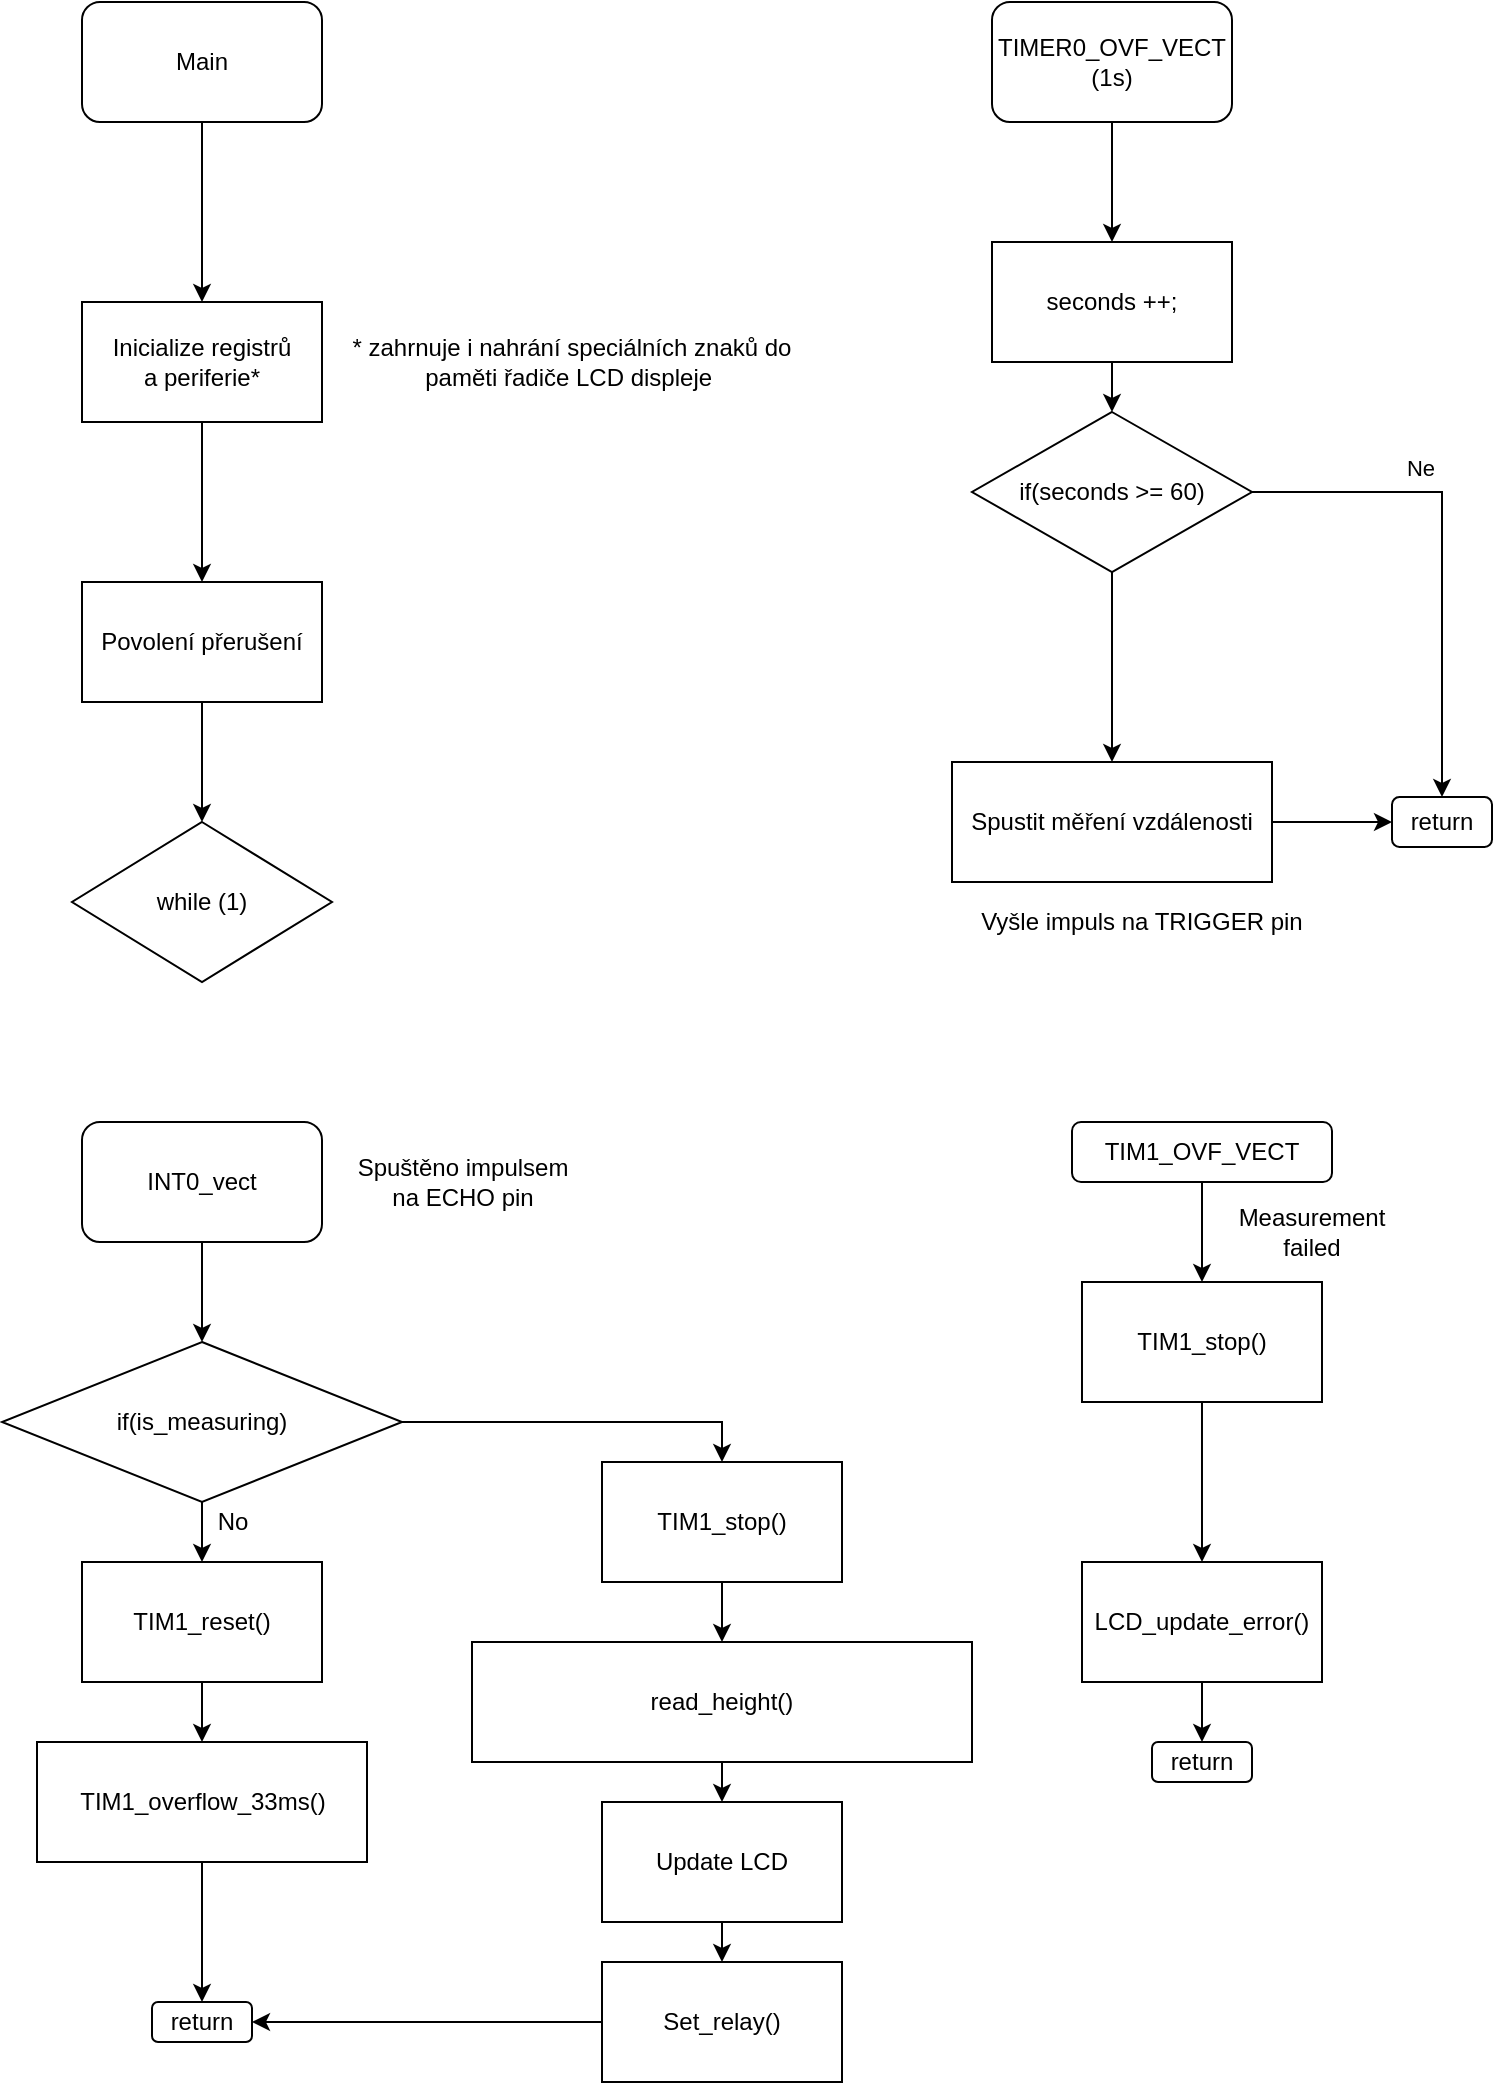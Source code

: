 <mxfile version="15.9.2" type="github">
  <diagram id="GrHb8ezzIo12st1I7N60" name="Page-1">
    <mxGraphModel dx="1497" dy="836" grid="1" gridSize="10" guides="1" tooltips="1" connect="1" arrows="1" fold="1" page="1" pageScale="1" pageWidth="827" pageHeight="1169" math="0" shadow="0">
      <root>
        <mxCell id="0" />
        <mxCell id="1" parent="0" />
        <mxCell id="JS3sSckHVWCfKkDNMiwC-3" style="edgeStyle=orthogonalEdgeStyle;rounded=0;orthogonalLoop=1;jettySize=auto;html=1;exitX=0.5;exitY=1;exitDx=0;exitDy=0;entryX=0.5;entryY=0;entryDx=0;entryDy=0;" edge="1" parent="1" source="JS3sSckHVWCfKkDNMiwC-1" target="JS3sSckHVWCfKkDNMiwC-2">
          <mxGeometry relative="1" as="geometry" />
        </mxCell>
        <mxCell id="JS3sSckHVWCfKkDNMiwC-1" value="Main" style="rounded=1;whiteSpace=wrap;html=1;" vertex="1" parent="1">
          <mxGeometry x="75" y="110" width="120" height="60" as="geometry" />
        </mxCell>
        <mxCell id="JS3sSckHVWCfKkDNMiwC-9" style="edgeStyle=orthogonalEdgeStyle;rounded=0;orthogonalLoop=1;jettySize=auto;html=1;exitX=0.5;exitY=1;exitDx=0;exitDy=0;entryX=0.5;entryY=0;entryDx=0;entryDy=0;" edge="1" parent="1" source="JS3sSckHVWCfKkDNMiwC-2" target="JS3sSckHVWCfKkDNMiwC-8">
          <mxGeometry relative="1" as="geometry" />
        </mxCell>
        <mxCell id="JS3sSckHVWCfKkDNMiwC-2" value="Inicialize registrů&lt;br&gt;a periferie*" style="rounded=0;whiteSpace=wrap;html=1;" vertex="1" parent="1">
          <mxGeometry x="75" y="260" width="120" height="60" as="geometry" />
        </mxCell>
        <mxCell id="JS3sSckHVWCfKkDNMiwC-5" value="* zahrnuje i nahrání speciálních znaků do paměti řadiče LCD displeje&amp;nbsp;" style="text;html=1;strokeColor=none;fillColor=none;align=center;verticalAlign=middle;whiteSpace=wrap;rounded=0;" vertex="1" parent="1">
          <mxGeometry x="205" y="265" width="230" height="50" as="geometry" />
        </mxCell>
        <mxCell id="JS3sSckHVWCfKkDNMiwC-6" value="while (1)" style="rhombus;whiteSpace=wrap;html=1;" vertex="1" parent="1">
          <mxGeometry x="70" y="520" width="130" height="80" as="geometry" />
        </mxCell>
        <mxCell id="JS3sSckHVWCfKkDNMiwC-10" style="edgeStyle=orthogonalEdgeStyle;rounded=0;orthogonalLoop=1;jettySize=auto;html=1;exitX=0.5;exitY=1;exitDx=0;exitDy=0;entryX=0.5;entryY=0;entryDx=0;entryDy=0;" edge="1" parent="1" source="JS3sSckHVWCfKkDNMiwC-8" target="JS3sSckHVWCfKkDNMiwC-6">
          <mxGeometry relative="1" as="geometry" />
        </mxCell>
        <mxCell id="JS3sSckHVWCfKkDNMiwC-8" value="Povolení přerušení" style="rounded=0;whiteSpace=wrap;html=1;" vertex="1" parent="1">
          <mxGeometry x="75" y="400" width="120" height="60" as="geometry" />
        </mxCell>
        <mxCell id="JS3sSckHVWCfKkDNMiwC-14" style="edgeStyle=orthogonalEdgeStyle;rounded=0;orthogonalLoop=1;jettySize=auto;html=1;exitX=0.5;exitY=1;exitDx=0;exitDy=0;entryX=0.5;entryY=0;entryDx=0;entryDy=0;" edge="1" parent="1" source="JS3sSckHVWCfKkDNMiwC-11" target="JS3sSckHVWCfKkDNMiwC-12">
          <mxGeometry relative="1" as="geometry" />
        </mxCell>
        <mxCell id="JS3sSckHVWCfKkDNMiwC-11" value="TIMER0_OVF_VECT&lt;br&gt;(1s)" style="rounded=1;whiteSpace=wrap;html=1;" vertex="1" parent="1">
          <mxGeometry x="530" y="110" width="120" height="60" as="geometry" />
        </mxCell>
        <mxCell id="JS3sSckHVWCfKkDNMiwC-15" style="edgeStyle=orthogonalEdgeStyle;rounded=0;orthogonalLoop=1;jettySize=auto;html=1;exitX=0.5;exitY=1;exitDx=0;exitDy=0;entryX=0.5;entryY=0;entryDx=0;entryDy=0;" edge="1" parent="1" source="JS3sSckHVWCfKkDNMiwC-12" target="JS3sSckHVWCfKkDNMiwC-13">
          <mxGeometry relative="1" as="geometry" />
        </mxCell>
        <mxCell id="JS3sSckHVWCfKkDNMiwC-12" value="seconds ++;" style="rounded=0;whiteSpace=wrap;html=1;" vertex="1" parent="1">
          <mxGeometry x="530" y="230" width="120" height="60" as="geometry" />
        </mxCell>
        <mxCell id="JS3sSckHVWCfKkDNMiwC-17" style="edgeStyle=orthogonalEdgeStyle;rounded=0;orthogonalLoop=1;jettySize=auto;html=1;exitX=1;exitY=0.5;exitDx=0;exitDy=0;entryX=0.5;entryY=0;entryDx=0;entryDy=0;" edge="1" parent="1" source="JS3sSckHVWCfKkDNMiwC-13" target="JS3sSckHVWCfKkDNMiwC-16">
          <mxGeometry relative="1" as="geometry" />
        </mxCell>
        <mxCell id="JS3sSckHVWCfKkDNMiwC-18" value="Ne" style="edgeLabel;html=1;align=center;verticalAlign=middle;resizable=0;points=[];" vertex="1" connectable="0" parent="JS3sSckHVWCfKkDNMiwC-17">
          <mxGeometry x="-0.322" y="-1" relative="1" as="geometry">
            <mxPoint y="-13" as="offset" />
          </mxGeometry>
        </mxCell>
        <mxCell id="JS3sSckHVWCfKkDNMiwC-21" style="edgeStyle=orthogonalEdgeStyle;rounded=0;orthogonalLoop=1;jettySize=auto;html=1;exitX=0.5;exitY=1;exitDx=0;exitDy=0;entryX=0.5;entryY=0;entryDx=0;entryDy=0;" edge="1" parent="1" source="JS3sSckHVWCfKkDNMiwC-13" target="JS3sSckHVWCfKkDNMiwC-20">
          <mxGeometry relative="1" as="geometry" />
        </mxCell>
        <mxCell id="JS3sSckHVWCfKkDNMiwC-13" value="&lt;span&gt;if(seconds &amp;gt;= 60)&lt;/span&gt;" style="rhombus;whiteSpace=wrap;html=1;" vertex="1" parent="1">
          <mxGeometry x="520" y="315" width="140" height="80" as="geometry" />
        </mxCell>
        <mxCell id="JS3sSckHVWCfKkDNMiwC-16" value="return" style="rounded=1;whiteSpace=wrap;html=1;" vertex="1" parent="1">
          <mxGeometry x="730" y="507.5" width="50" height="25" as="geometry" />
        </mxCell>
        <mxCell id="JS3sSckHVWCfKkDNMiwC-22" style="edgeStyle=orthogonalEdgeStyle;rounded=0;orthogonalLoop=1;jettySize=auto;html=1;exitX=1;exitY=0.5;exitDx=0;exitDy=0;entryX=0;entryY=0.5;entryDx=0;entryDy=0;" edge="1" parent="1" source="JS3sSckHVWCfKkDNMiwC-20" target="JS3sSckHVWCfKkDNMiwC-16">
          <mxGeometry relative="1" as="geometry" />
        </mxCell>
        <mxCell id="JS3sSckHVWCfKkDNMiwC-20" value="Spustit měření vzdálenosti" style="rounded=0;whiteSpace=wrap;html=1;" vertex="1" parent="1">
          <mxGeometry x="510" y="490" width="160" height="60" as="geometry" />
        </mxCell>
        <mxCell id="JS3sSckHVWCfKkDNMiwC-23" value="Vyšle impuls na TRIGGER pin" style="text;html=1;strokeColor=none;fillColor=none;align=center;verticalAlign=middle;whiteSpace=wrap;rounded=0;" vertex="1" parent="1">
          <mxGeometry x="510" y="555" width="190" height="30" as="geometry" />
        </mxCell>
        <mxCell id="JS3sSckHVWCfKkDNMiwC-31" style="edgeStyle=orthogonalEdgeStyle;rounded=0;orthogonalLoop=1;jettySize=auto;html=1;exitX=0.5;exitY=1;exitDx=0;exitDy=0;entryX=0.5;entryY=0;entryDx=0;entryDy=0;" edge="1" parent="1" source="JS3sSckHVWCfKkDNMiwC-24" target="JS3sSckHVWCfKkDNMiwC-30">
          <mxGeometry relative="1" as="geometry" />
        </mxCell>
        <mxCell id="JS3sSckHVWCfKkDNMiwC-24" value="INT0_vect" style="rounded=1;whiteSpace=wrap;html=1;" vertex="1" parent="1">
          <mxGeometry x="75" y="670" width="120" height="60" as="geometry" />
        </mxCell>
        <mxCell id="JS3sSckHVWCfKkDNMiwC-25" value="Spuštěno impulsem&lt;br&gt;na ECHO pin" style="text;html=1;align=center;verticalAlign=middle;resizable=0;points=[];autosize=1;strokeColor=none;fillColor=none;" vertex="1" parent="1">
          <mxGeometry x="205" y="685" width="120" height="30" as="geometry" />
        </mxCell>
        <mxCell id="JS3sSckHVWCfKkDNMiwC-35" style="edgeStyle=orthogonalEdgeStyle;rounded=0;orthogonalLoop=1;jettySize=auto;html=1;exitX=0.5;exitY=1;exitDx=0;exitDy=0;entryX=0.5;entryY=0;entryDx=0;entryDy=0;" edge="1" parent="1" source="JS3sSckHVWCfKkDNMiwC-26" target="JS3sSckHVWCfKkDNMiwC-34">
          <mxGeometry relative="1" as="geometry" />
        </mxCell>
        <mxCell id="JS3sSckHVWCfKkDNMiwC-26" value="TIM1_overflow_33ms()" style="rounded=0;whiteSpace=wrap;html=1;" vertex="1" parent="1">
          <mxGeometry x="52.5" y="980" width="165" height="60" as="geometry" />
        </mxCell>
        <mxCell id="JS3sSckHVWCfKkDNMiwC-29" style="edgeStyle=orthogonalEdgeStyle;rounded=0;orthogonalLoop=1;jettySize=auto;html=1;exitX=0.5;exitY=1;exitDx=0;exitDy=0;entryX=0.5;entryY=0;entryDx=0;entryDy=0;" edge="1" parent="1" source="JS3sSckHVWCfKkDNMiwC-28" target="JS3sSckHVWCfKkDNMiwC-26">
          <mxGeometry relative="1" as="geometry" />
        </mxCell>
        <mxCell id="JS3sSckHVWCfKkDNMiwC-28" value="TIM1_reset()" style="rounded=0;whiteSpace=wrap;html=1;" vertex="1" parent="1">
          <mxGeometry x="75" y="890" width="120" height="60" as="geometry" />
        </mxCell>
        <mxCell id="JS3sSckHVWCfKkDNMiwC-32" style="edgeStyle=orthogonalEdgeStyle;rounded=0;orthogonalLoop=1;jettySize=auto;html=1;exitX=0.5;exitY=1;exitDx=0;exitDy=0;entryX=0.5;entryY=0;entryDx=0;entryDy=0;" edge="1" parent="1" source="JS3sSckHVWCfKkDNMiwC-30" target="JS3sSckHVWCfKkDNMiwC-28">
          <mxGeometry relative="1" as="geometry" />
        </mxCell>
        <mxCell id="JS3sSckHVWCfKkDNMiwC-37" style="edgeStyle=orthogonalEdgeStyle;rounded=0;orthogonalLoop=1;jettySize=auto;html=1;exitX=1;exitY=0.5;exitDx=0;exitDy=0;entryX=0.5;entryY=0;entryDx=0;entryDy=0;" edge="1" parent="1" source="JS3sSckHVWCfKkDNMiwC-30" target="JS3sSckHVWCfKkDNMiwC-36">
          <mxGeometry relative="1" as="geometry" />
        </mxCell>
        <mxCell id="JS3sSckHVWCfKkDNMiwC-30" value="if(is_measuring)" style="rhombus;whiteSpace=wrap;html=1;" vertex="1" parent="1">
          <mxGeometry x="35" y="780" width="200" height="80" as="geometry" />
        </mxCell>
        <mxCell id="JS3sSckHVWCfKkDNMiwC-33" value="No" style="text;html=1;align=center;verticalAlign=middle;resizable=0;points=[];autosize=1;strokeColor=none;fillColor=none;" vertex="1" parent="1">
          <mxGeometry x="135" y="860" width="30" height="20" as="geometry" />
        </mxCell>
        <mxCell id="JS3sSckHVWCfKkDNMiwC-34" value="return" style="rounded=1;whiteSpace=wrap;html=1;" vertex="1" parent="1">
          <mxGeometry x="110" y="1110" width="50" height="20" as="geometry" />
        </mxCell>
        <mxCell id="JS3sSckHVWCfKkDNMiwC-38" style="edgeStyle=orthogonalEdgeStyle;rounded=0;orthogonalLoop=1;jettySize=auto;html=1;exitX=0.5;exitY=1;exitDx=0;exitDy=0;" edge="1" parent="1" source="JS3sSckHVWCfKkDNMiwC-36" target="JS3sSckHVWCfKkDNMiwC-39">
          <mxGeometry relative="1" as="geometry">
            <mxPoint x="330" y="950" as="targetPoint" />
          </mxGeometry>
        </mxCell>
        <mxCell id="JS3sSckHVWCfKkDNMiwC-36" value="TIM1_stop()" style="rounded=0;whiteSpace=wrap;html=1;" vertex="1" parent="1">
          <mxGeometry x="335" y="840" width="120" height="60" as="geometry" />
        </mxCell>
        <mxCell id="JS3sSckHVWCfKkDNMiwC-52" style="edgeStyle=orthogonalEdgeStyle;rounded=0;orthogonalLoop=1;jettySize=auto;html=1;exitX=0.5;exitY=1;exitDx=0;exitDy=0;entryX=0.5;entryY=0;entryDx=0;entryDy=0;" edge="1" parent="1" source="JS3sSckHVWCfKkDNMiwC-39" target="JS3sSckHVWCfKkDNMiwC-41">
          <mxGeometry relative="1" as="geometry" />
        </mxCell>
        <mxCell id="JS3sSckHVWCfKkDNMiwC-39" value="read_height()" style="rounded=0;whiteSpace=wrap;html=1;" vertex="1" parent="1">
          <mxGeometry x="270" y="930" width="250" height="60" as="geometry" />
        </mxCell>
        <mxCell id="JS3sSckHVWCfKkDNMiwC-55" style="edgeStyle=orthogonalEdgeStyle;rounded=0;orthogonalLoop=1;jettySize=auto;html=1;exitX=0.5;exitY=1;exitDx=0;exitDy=0;entryX=0.5;entryY=0;entryDx=0;entryDy=0;" edge="1" parent="1" source="JS3sSckHVWCfKkDNMiwC-41" target="JS3sSckHVWCfKkDNMiwC-53">
          <mxGeometry relative="1" as="geometry" />
        </mxCell>
        <mxCell id="JS3sSckHVWCfKkDNMiwC-41" value="Update LCD" style="rounded=0;whiteSpace=wrap;html=1;" vertex="1" parent="1">
          <mxGeometry x="335" y="1010" width="120" height="60" as="geometry" />
        </mxCell>
        <mxCell id="JS3sSckHVWCfKkDNMiwC-45" style="edgeStyle=orthogonalEdgeStyle;rounded=0;orthogonalLoop=1;jettySize=auto;html=1;exitX=0.5;exitY=1;exitDx=0;exitDy=0;" edge="1" parent="1" source="JS3sSckHVWCfKkDNMiwC-43" target="JS3sSckHVWCfKkDNMiwC-46">
          <mxGeometry relative="1" as="geometry">
            <mxPoint x="635.077" y="760" as="targetPoint" />
          </mxGeometry>
        </mxCell>
        <mxCell id="JS3sSckHVWCfKkDNMiwC-43" value="TIM1_OVF_VECT" style="rounded=1;whiteSpace=wrap;html=1;" vertex="1" parent="1">
          <mxGeometry x="570" y="670" width="130" height="30" as="geometry" />
        </mxCell>
        <mxCell id="JS3sSckHVWCfKkDNMiwC-44" value="Measurement failed" style="text;html=1;strokeColor=none;fillColor=none;align=center;verticalAlign=middle;whiteSpace=wrap;rounded=0;" vertex="1" parent="1">
          <mxGeometry x="660" y="710" width="60" height="30" as="geometry" />
        </mxCell>
        <mxCell id="JS3sSckHVWCfKkDNMiwC-48" style="edgeStyle=orthogonalEdgeStyle;rounded=0;orthogonalLoop=1;jettySize=auto;html=1;exitX=0.5;exitY=1;exitDx=0;exitDy=0;entryX=0.5;entryY=0;entryDx=0;entryDy=0;" edge="1" parent="1" source="JS3sSckHVWCfKkDNMiwC-46" target="JS3sSckHVWCfKkDNMiwC-47">
          <mxGeometry relative="1" as="geometry" />
        </mxCell>
        <mxCell id="JS3sSckHVWCfKkDNMiwC-46" value="TIM1_stop()" style="rounded=0;whiteSpace=wrap;html=1;" vertex="1" parent="1">
          <mxGeometry x="574.997" y="750" width="120" height="60" as="geometry" />
        </mxCell>
        <mxCell id="JS3sSckHVWCfKkDNMiwC-50" style="edgeStyle=orthogonalEdgeStyle;rounded=0;orthogonalLoop=1;jettySize=auto;html=1;exitX=0.5;exitY=1;exitDx=0;exitDy=0;entryX=0.5;entryY=1;entryDx=0;entryDy=0;" edge="1" parent="1" source="JS3sSckHVWCfKkDNMiwC-47" target="JS3sSckHVWCfKkDNMiwC-49">
          <mxGeometry relative="1" as="geometry" />
        </mxCell>
        <mxCell id="JS3sSckHVWCfKkDNMiwC-47" value="LCD_update_error()" style="rounded=0;whiteSpace=wrap;html=1;" vertex="1" parent="1">
          <mxGeometry x="575" y="890" width="120" height="60" as="geometry" />
        </mxCell>
        <mxCell id="JS3sSckHVWCfKkDNMiwC-49" value="return" style="rounded=1;whiteSpace=wrap;html=1;direction=west;" vertex="1" parent="1">
          <mxGeometry x="610" y="980" width="50" height="20" as="geometry" />
        </mxCell>
        <mxCell id="JS3sSckHVWCfKkDNMiwC-54" style="edgeStyle=orthogonalEdgeStyle;rounded=0;orthogonalLoop=1;jettySize=auto;html=1;exitX=0;exitY=0.5;exitDx=0;exitDy=0;entryX=1;entryY=0.5;entryDx=0;entryDy=0;" edge="1" parent="1" source="JS3sSckHVWCfKkDNMiwC-53" target="JS3sSckHVWCfKkDNMiwC-34">
          <mxGeometry relative="1" as="geometry" />
        </mxCell>
        <mxCell id="JS3sSckHVWCfKkDNMiwC-53" value="Set_relay()" style="rounded=0;whiteSpace=wrap;html=1;" vertex="1" parent="1">
          <mxGeometry x="335" y="1090" width="120" height="60" as="geometry" />
        </mxCell>
      </root>
    </mxGraphModel>
  </diagram>
</mxfile>
